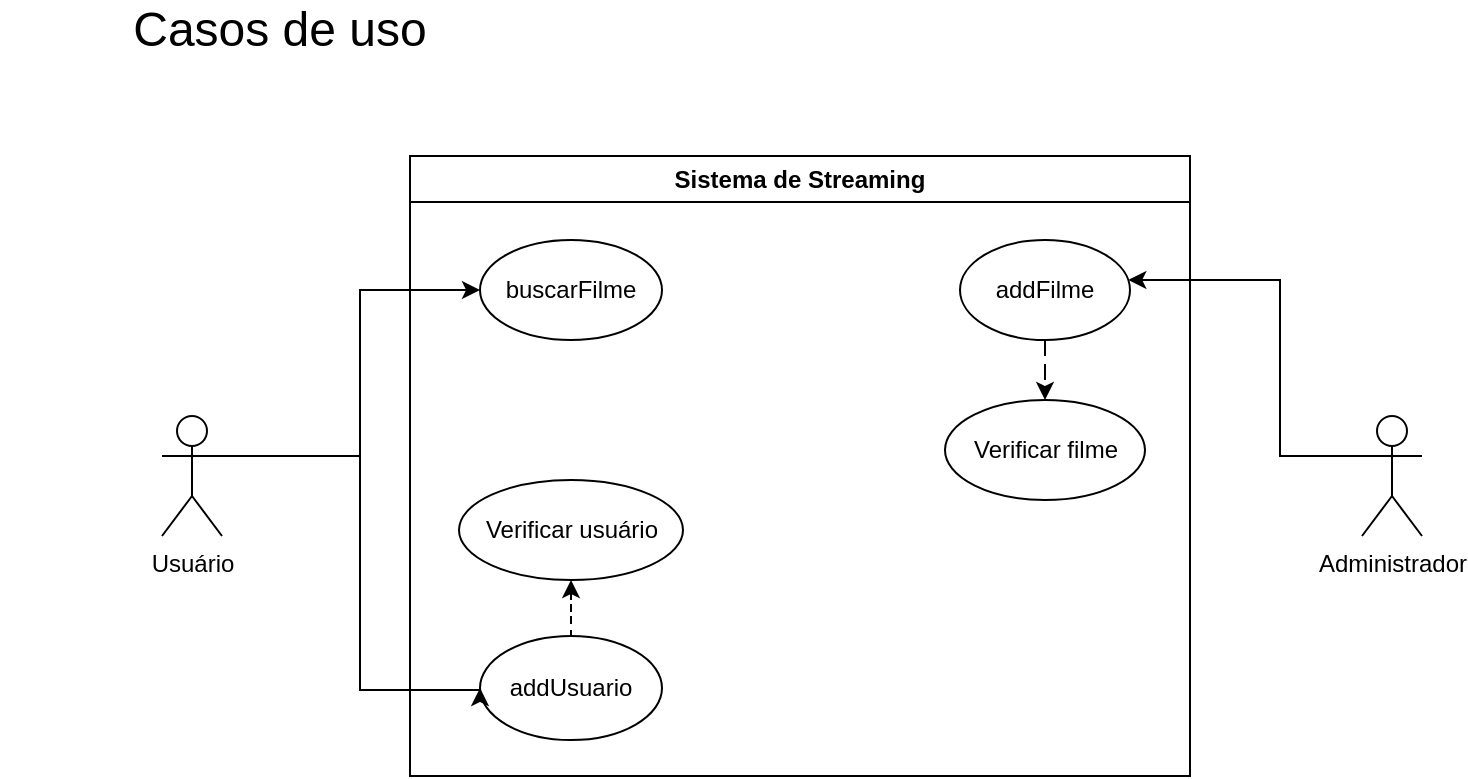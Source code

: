 <mxfile version="21.1.5" type="onedrive">
  <diagram name="Página-1" id="oeKwhq0iLsfZCvL0M4fU">
    <mxGraphModel grid="1" page="1" gridSize="10" guides="1" tooltips="1" connect="1" arrows="1" fold="1" pageScale="1" pageWidth="827" pageHeight="1169" math="0" shadow="0">
      <root>
        <mxCell id="0" />
        <mxCell id="1" parent="0" />
        <mxCell id="c3qakOvBkSti0q3zHIEz-1" value="Sistema de Streaming" style="swimlane;whiteSpace=wrap;html=1;" vertex="1" parent="1">
          <mxGeometry x="245" y="798" width="390" height="310" as="geometry" />
        </mxCell>
        <mxCell id="c3qakOvBkSti0q3zHIEz-2" value="" style="edgeStyle=orthogonalEdgeStyle;rounded=0;orthogonalLoop=1;jettySize=auto;html=1;dashed=1;dashPattern=8 8;" edge="1" parent="c3qakOvBkSti0q3zHIEz-1" source="c3qakOvBkSti0q3zHIEz-3" target="c3qakOvBkSti0q3zHIEz-7">
          <mxGeometry relative="1" as="geometry" />
        </mxCell>
        <mxCell id="c3qakOvBkSti0q3zHIEz-3" value="addFilme" style="ellipse;whiteSpace=wrap;html=1;" vertex="1" parent="c3qakOvBkSti0q3zHIEz-1">
          <mxGeometry x="275" y="42" width="85" height="50" as="geometry" />
        </mxCell>
        <mxCell id="c3qakOvBkSti0q3zHIEz-4" value="" style="edgeStyle=orthogonalEdgeStyle;rounded=0;orthogonalLoop=1;jettySize=auto;html=1;dashed=1;" edge="1" parent="c3qakOvBkSti0q3zHIEz-1" source="c3qakOvBkSti0q3zHIEz-5" target="c3qakOvBkSti0q3zHIEz-8">
          <mxGeometry relative="1" as="geometry" />
        </mxCell>
        <mxCell id="c3qakOvBkSti0q3zHIEz-5" value="addUsuario" style="ellipse;whiteSpace=wrap;html=1;" vertex="1" parent="c3qakOvBkSti0q3zHIEz-1">
          <mxGeometry x="35" y="240" width="91" height="52" as="geometry" />
        </mxCell>
        <mxCell id="c3qakOvBkSti0q3zHIEz-6" value="buscarFilme" style="ellipse;whiteSpace=wrap;html=1;" vertex="1" parent="c3qakOvBkSti0q3zHIEz-1">
          <mxGeometry x="35" y="42" width="91" height="50" as="geometry" />
        </mxCell>
        <mxCell id="c3qakOvBkSti0q3zHIEz-7" value="Verificar filme" style="ellipse;whiteSpace=wrap;html=1;" vertex="1" parent="c3qakOvBkSti0q3zHIEz-1">
          <mxGeometry x="267.5" y="122" width="100" height="50" as="geometry" />
        </mxCell>
        <mxCell id="c3qakOvBkSti0q3zHIEz-8" value="Verificar usuário" style="ellipse;whiteSpace=wrap;html=1;" vertex="1" parent="c3qakOvBkSti0q3zHIEz-1">
          <mxGeometry x="24.5" y="162" width="112" height="50" as="geometry" />
        </mxCell>
        <mxCell id="c3qakOvBkSti0q3zHIEz-9" value="&lt;font style=&quot;font-size: 24px;&quot;&gt;Casos de uso&lt;br&gt;&lt;/font&gt;" style="text;html=1;strokeColor=none;fillColor=none;align=center;verticalAlign=middle;whiteSpace=wrap;rounded=0;" vertex="1" parent="1">
          <mxGeometry x="40" y="720" width="280" height="30" as="geometry" />
        </mxCell>
        <mxCell id="c3qakOvBkSti0q3zHIEz-10" style="edgeStyle=orthogonalEdgeStyle;rounded=0;orthogonalLoop=1;jettySize=auto;html=1;exitX=1;exitY=0.333;exitDx=0;exitDy=0;exitPerimeter=0;" edge="1" parent="1" source="c3qakOvBkSti0q3zHIEz-12" target="c3qakOvBkSti0q3zHIEz-6">
          <mxGeometry relative="1" as="geometry">
            <Array as="points">
              <mxPoint x="220" y="948" />
              <mxPoint x="220" y="865" />
            </Array>
          </mxGeometry>
        </mxCell>
        <mxCell id="c3qakOvBkSti0q3zHIEz-11" style="edgeStyle=orthogonalEdgeStyle;rounded=0;orthogonalLoop=1;jettySize=auto;html=1;exitX=1;exitY=0.333;exitDx=0;exitDy=0;exitPerimeter=0;entryX=0;entryY=0.5;entryDx=0;entryDy=0;" edge="1" parent="1" source="c3qakOvBkSti0q3zHIEz-12" target="c3qakOvBkSti0q3zHIEz-5">
          <mxGeometry relative="1" as="geometry">
            <Array as="points">
              <mxPoint x="220" y="948" />
              <mxPoint x="220" y="1065" />
            </Array>
          </mxGeometry>
        </mxCell>
        <mxCell id="c3qakOvBkSti0q3zHIEz-12" value="Usuário" style="shape=umlActor;verticalLabelPosition=bottom;verticalAlign=top;html=1;outlineConnect=0;" vertex="1" parent="1">
          <mxGeometry x="121" y="928" width="30" height="60" as="geometry" />
        </mxCell>
        <mxCell id="c3qakOvBkSti0q3zHIEz-13" style="edgeStyle=orthogonalEdgeStyle;rounded=0;orthogonalLoop=1;jettySize=auto;html=1;exitX=0;exitY=0.333;exitDx=0;exitDy=0;exitPerimeter=0;" edge="1" parent="1" source="c3qakOvBkSti0q3zHIEz-14" target="c3qakOvBkSti0q3zHIEz-3">
          <mxGeometry relative="1" as="geometry">
            <Array as="points">
              <mxPoint x="680" y="948" />
              <mxPoint x="680" y="860" />
            </Array>
          </mxGeometry>
        </mxCell>
        <mxCell id="c3qakOvBkSti0q3zHIEz-14" value="Administrador" style="shape=umlActor;verticalLabelPosition=bottom;verticalAlign=top;html=1;outlineConnect=0;" vertex="1" parent="1">
          <mxGeometry x="721" y="928" width="30" height="60" as="geometry" />
        </mxCell>
      </root>
    </mxGraphModel>
  </diagram>
</mxfile>
